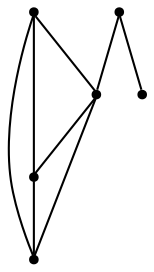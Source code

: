 graph {
  node [shape=point,comment="{\"directed\":false,\"doi\":\"10.1007/978-3-540-70904-6_16\",\"figure\":\"1\"}"]

  v0 [pos="1418.8263944404068,2063.6250601874467"]
  v1 [pos="1005.3744912790697,1939.6250194973425"]
  v2 [pos="1418.8263944404068,1815.6250423855258"]
  v3 [pos="1253.420680414244,1939.6250194973425"]
  v4 [pos="571.2937795239826,1939.6250194973425"]
  v5 [pos="447.27070085392444,1939.6250194973422"]

  v0 -- v1 [id="-1",pos="1418.8263944404068,2063.6250601874467 1418.8598110465116,2063.64171769884 1102.8510174418604,2161.075062221952 1005.3995457848837,2063.64171769884 976.1606831395349,2034.4084209866003 980.4031613372093,1973.2125388251418 1005.3744912790697,1939.6250194973425"]
  v4 -- v1 [id="-3",pos="571.2937795239826,1939.6250194973425 1005.3744912790697,1939.6250194973425 1005.3744912790697,1939.6250194973425 1005.3744912790697,1939.6250194973425"]
  v1 -- v3 [id="-4",pos="1005.3744912790697,1939.6250194973425 1253.420680414244,1939.6250194973425 1253.420680414244,1939.6250194973425 1253.420680414244,1939.6250194973425"]
  v4 -- v5 [id="-6",pos="571.2937795239826,1939.6250194973425 447.27070085392444,1939.6250194973422 447.27070085392444,1939.6250194973422 447.27070085392444,1939.6250194973422"]
  v3 -- v0 [id="-8",pos="1253.420680414244,1939.6250194973425 1418.8263944404068,2063.6250601874467 1418.8263944404068,2063.6250601874467 1418.8263944404068,2063.6250601874467"]
  v3 -- v2 [id="-9",pos="1253.420680414244,1939.6250194973425 1418.8263944404068,1815.6250423855258 1418.8263944404068,1815.6250423855258 1418.8263944404068,1815.6250423855258"]
  v0 -- v2 [id="-10",pos="1418.8263944404068,2063.6250601874467 1418.8263944404068,1815.6250423855258 1418.8263944404068,1815.6250423855258 1418.8263944404068,1815.6250423855258"]
  v1 -- v2 [id="-12",pos="1005.3744912790697,1939.6250194973425 1092.3823037790698,1822.7376090155717 1418.8598110465116,1815.6084484524204 1418.8263944404068,1815.6250423855258"]
}